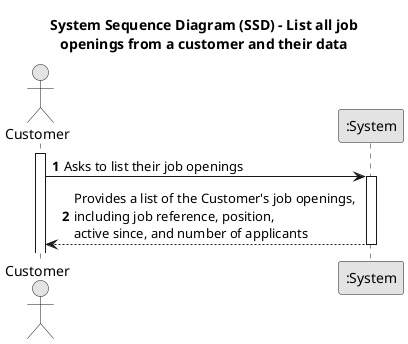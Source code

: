 @startuml
skinparam monochrome true
skinparam packageStyle rectangle
skinparam shadowing false

title System Sequence Diagram (SSD) - List all job\nopenings from a customer and their data

autonumber

actor "Customer" as Manager
participant ":System" as System

activate Manager

    Manager -> System : Asks to list their job openings
    activate System
        System --> Manager : Provides a list of the Customer's job openings, \nincluding job reference, position,\nactive since, and number of applicants
    deactivate System

@enduml